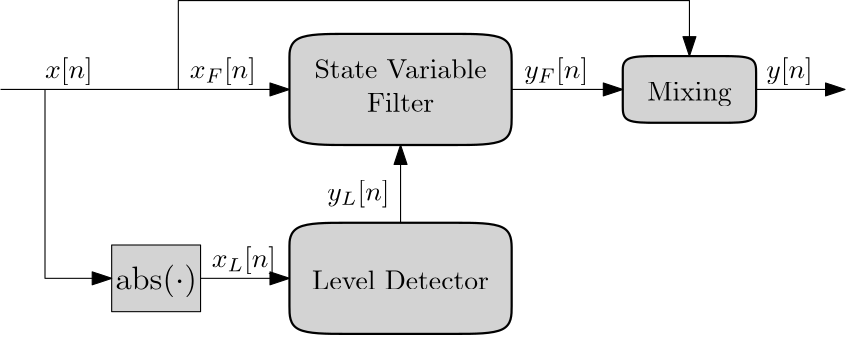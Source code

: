 <?xml version="1.0"?>
<!DOCTYPE ipe SYSTEM "ipe.dtd">
<ipe version="70206" creator="Ipe 7.2.7">
<info created="D:20170920163120" modified="D:20170925142422"/>
<ipestyle name="basic">
<symbol name="arrow/arc(spx)">
<path stroke="sym-stroke" fill="sym-stroke" pen="sym-pen">
0 0 m
-1 0.333 l
-1 -0.333 l
h
</path>
</symbol>
<symbol name="arrow/farc(spx)">
<path stroke="sym-stroke" fill="white" pen="sym-pen">
0 0 m
-1 0.333 l
-1 -0.333 l
h
</path>
</symbol>
<symbol name="arrow/ptarc(spx)">
<path stroke="sym-stroke" fill="sym-stroke" pen="sym-pen">
0 0 m
-1 0.333 l
-0.8 0 l
-1 -0.333 l
h
</path>
</symbol>
<symbol name="arrow/fptarc(spx)">
<path stroke="sym-stroke" fill="white" pen="sym-pen">
0 0 m
-1 0.333 l
-0.8 0 l
-1 -0.333 l
h
</path>
</symbol>
<symbol name="mark/circle(sx)" transformations="translations">
<path fill="sym-stroke">
0.6 0 0 0.6 0 0 e
0.4 0 0 0.4 0 0 e
</path>
</symbol>
<symbol name="mark/disk(sx)" transformations="translations">
<path fill="sym-stroke">
0.6 0 0 0.6 0 0 e
</path>
</symbol>
<symbol name="mark/fdisk(sfx)" transformations="translations">
<group>
<path fill="sym-fill">
0.5 0 0 0.5 0 0 e
</path>
<path fill="sym-stroke" fillrule="eofill">
0.6 0 0 0.6 0 0 e
0.4 0 0 0.4 0 0 e
</path>
</group>
</symbol>
<symbol name="mark/box(sx)" transformations="translations">
<path fill="sym-stroke" fillrule="eofill">
-0.6 -0.6 m
0.6 -0.6 l
0.6 0.6 l
-0.6 0.6 l
h
-0.4 -0.4 m
0.4 -0.4 l
0.4 0.4 l
-0.4 0.4 l
h
</path>
</symbol>
<symbol name="mark/square(sx)" transformations="translations">
<path fill="sym-stroke">
-0.6 -0.6 m
0.6 -0.6 l
0.6 0.6 l
-0.6 0.6 l
h
</path>
</symbol>
<symbol name="mark/fsquare(sfx)" transformations="translations">
<group>
<path fill="sym-fill">
-0.5 -0.5 m
0.5 -0.5 l
0.5 0.5 l
-0.5 0.5 l
h
</path>
<path fill="sym-stroke" fillrule="eofill">
-0.6 -0.6 m
0.6 -0.6 l
0.6 0.6 l
-0.6 0.6 l
h
-0.4 -0.4 m
0.4 -0.4 l
0.4 0.4 l
-0.4 0.4 l
h
</path>
</group>
</symbol>
<symbol name="mark/cross(sx)" transformations="translations">
<group>
<path fill="sym-stroke">
-0.43 -0.57 m
0.57 0.43 l
0.43 0.57 l
-0.57 -0.43 l
h
</path>
<path fill="sym-stroke">
-0.43 0.57 m
0.57 -0.43 l
0.43 -0.57 l
-0.57 0.43 l
h
</path>
</group>
</symbol>
<symbol name="arrow/fnormal(spx)">
<path stroke="sym-stroke" fill="white" pen="sym-pen">
0 0 m
-1 0.333 l
-1 -0.333 l
h
</path>
</symbol>
<symbol name="arrow/pointed(spx)">
<path stroke="sym-stroke" fill="sym-stroke" pen="sym-pen">
0 0 m
-1 0.333 l
-0.8 0 l
-1 -0.333 l
h
</path>
</symbol>
<symbol name="arrow/fpointed(spx)">
<path stroke="sym-stroke" fill="white" pen="sym-pen">
0 0 m
-1 0.333 l
-0.8 0 l
-1 -0.333 l
h
</path>
</symbol>
<symbol name="arrow/linear(spx)">
<path stroke="sym-stroke" pen="sym-pen">
-1 0.333 m
0 0 l
-1 -0.333 l
</path>
</symbol>
<symbol name="arrow/fdouble(spx)">
<path stroke="sym-stroke" fill="white" pen="sym-pen">
0 0 m
-1 0.333 l
-1 -0.333 l
h
-1 0 m
-2 0.333 l
-2 -0.333 l
h
</path>
</symbol>
<symbol name="arrow/double(spx)">
<path stroke="sym-stroke" fill="sym-stroke" pen="sym-pen">
0 0 m
-1 0.333 l
-1 -0.333 l
h
-1 0 m
-2 0.333 l
-2 -0.333 l
h
</path>
</symbol>
<pen name="heavier" value="0.8"/>
<pen name="fat" value="1.2"/>
<pen name="ultrafat" value="2"/>
<symbolsize name="large" value="5"/>
<symbolsize name="small" value="2"/>
<symbolsize name="tiny" value="1.1"/>
<arrowsize name="large" value="10"/>
<arrowsize name="small" value="5"/>
<arrowsize name="tiny" value="3"/>
<color name="red" value="1 0 0"/>
<color name="green" value="0 1 0"/>
<color name="blue" value="0 0 1"/>
<color name="yellow" value="1 1 0"/>
<color name="orange" value="1 0.647 0"/>
<color name="gold" value="1 0.843 0"/>
<color name="purple" value="0.627 0.125 0.941"/>
<color name="gray" value="0.745"/>
<color name="brown" value="0.647 0.165 0.165"/>
<color name="navy" value="0 0 0.502"/>
<color name="pink" value="1 0.753 0.796"/>
<color name="seagreen" value="0.18 0.545 0.341"/>
<color name="turquoise" value="0.251 0.878 0.816"/>
<color name="violet" value="0.933 0.51 0.933"/>
<color name="darkblue" value="0 0 0.545"/>
<color name="darkcyan" value="0 0.545 0.545"/>
<color name="darkgray" value="0.663"/>
<color name="darkgreen" value="0 0.392 0"/>
<color name="darkmagenta" value="0.545 0 0.545"/>
<color name="darkorange" value="1 0.549 0"/>
<color name="darkred" value="0.545 0 0"/>
<color name="lightblue" value="0.678 0.847 0.902"/>
<color name="lightcyan" value="0.878 1 1"/>
<color name="lightgray" value="0.827"/>
<color name="lightgreen" value="0.565 0.933 0.565"/>
<color name="lightyellow" value="1 1 0.878"/>
<dashstyle name="dashed" value="[4] 0"/>
<dashstyle name="dotted" value="[1 3] 0"/>
<dashstyle name="dash dotted" value="[4 2 1 2] 0"/>
<dashstyle name="dash dot dotted" value="[4 2 1 2 1 2] 0"/>
<textsize name="large" value="\large"/>
<textsize name="small" value="\small"/>
<textsize name="tiny" value="\tiny"/>
<textsize name="Large" value="\Large"/>
<textsize name="LARGE" value="\LARGE"/>
<textsize name="huge" value="\huge"/>
<textsize name="Huge" value="\Huge"/>
<textsize name="footnote" value="\footnotesize"/>
<textstyle name="center" begin="\begin{center}" end="\end{center}"/>
<textstyle name="itemize" begin="\begin{itemize}" end="\end{itemize}"/>
<textstyle name="item" begin="\begin{itemize}\item{}" end="\end{itemize}"/>
<gridsize name="4 pts" value="4"/>
<gridsize name="8 pts (~3 mm)" value="8"/>
<gridsize name="16 pts (~6 mm)" value="16"/>
<gridsize name="32 pts (~12 mm)" value="32"/>
<gridsize name="10 pts (~3.5 mm)" value="10"/>
<gridsize name="20 pts (~7 mm)" value="20"/>
<gridsize name="14 pts (~5 mm)" value="14"/>
<gridsize name="28 pts (~10 mm)" value="28"/>
<gridsize name="56 pts (~20 mm)" value="56"/>
<anglesize name="90 deg" value="90"/>
<anglesize name="60 deg" value="60"/>
<anglesize name="45 deg" value="45"/>
<anglesize name="30 deg" value="30"/>
<anglesize name="22.5 deg" value="22.5"/>
<opacity name="10%" value="0.1"/>
<opacity name="30%" value="0.3"/>
<opacity name="50%" value="0.5"/>
<opacity name="75%" value="0.75"/>
<tiling name="falling" angle="-60" step="4" width="1"/>
<tiling name="rising" angle="30" step="4" width="1"/>
</ipestyle>
<page>
<layer name="alpha"/>
<view layers="alpha" active="alpha"/>
<path layer="alpha" matrix="1.25 0 0 0.625 -120 200" stroke="black" fill="lightgray" pen="heavier">
256 688
256 704
272 704
288 704
304 704
320 704
320 688
320 672
320 656
320 640
304 640
288 640
272 640
256 640
256 656
256 672
256 688
256 688 u
</path>
<text matrix="1 0 0 1 64 -24" transformations="translations" pos="176 640" stroke="black" type="label" width="63.678" height="6.918" depth="0" halign="center" valign="baseline">Level Detector</text>
<path matrix="1.25 0 0 0.625 -120 268" stroke="black" fill="lightgray" pen="heavier">
256 688
256 704
272 704
288 704
304 704
320 704
320 688
320 672
320 656
320 640
304 640
288 640
272 640
256 640
256 656
256 672
256 688
256 688 u
</path>
<text matrix="1 0 0 1 64 52" transformations="translations" pos="176 640" stroke="black" type="label" width="62.018" height="6.918" depth="0" halign="center" valign="baseline">State Variable</text>
<text matrix="1 0 0 1 -136 96" transformations="translations" pos="376 584" stroke="black" type="label" width="24.242" height="6.918" depth="0" halign="center" valign="baseline">Filter</text>
<path matrix="0.75 0 0 0.375 128 436" stroke="black" fill="lightgray" pen="heavier">
256 688
256 704
272 704
288 704
304 704
320 704
320 688
320 672
320 656
320 640
304 640
288 640
272 640
256 640
256 656
256 672
256 688
256 688 u
</path>
<text matrix="1 0 0 1 0 28" transformations="translations" pos="344 656" stroke="black" type="label" width="30.441" height="6.815" depth="1.93" halign="center" valign="baseline">Mixing</text>
<path matrix="1 0 0 0.75 -216 140" stroke="black" fill="lightgray">
352 656 m
352 624 l
384 624 l
384 656 l
h
</path>
<text matrix="1 0 0 1 -192 -40" transformations="translations" pos="344 656" stroke="black" type="label" width="29.399" height="8.965" depth="2.99" halign="center" valign="baseline" size="large" style="math">\mbox{abs}(\cdot)</text>
<path matrix="1 0 0 1 8 -20" stroke="black" arrow="normal/normal">
160 640 m
192 640 l
</path>
<text matrix="1 0 0 1 -108 -4" transformations="translations" pos="280 628" stroke="black" type="label" width="23.172" height="7.473" depth="2.49" valign="baseline" style="math">x_L[n]</text>
<path stroke="black" arrow="normal/normal">
240 640 m
240 668 l
</path>
<text matrix="1 0 0 1 -44 20" transformations="translations" pos="280 628" stroke="black" type="label" width="22.363" height="7.473" depth="2.49" halign="right" valign="baseline" style="math">y_L[n]</text>
<path stroke="black" arrow="normal/normal">
96 688 m
200 688 l
</path>
<path stroke="black" arrow="normal/normal">
112 688 m
112 620 l
136 620 l
</path>
<path stroke="black" arrow="normal/normal">
280 688 m
320 688 l
</path>
<path stroke="black" arrow="normal/normal">
160 688 m
160 720 l
344 720 l
344 700 l
</path>
<path stroke="black" arrow="normal/normal">
368 688 m
400 688 l
</path>
<text transformations="translations" pos="112 692" stroke="black" type="label" width="17.209" height="7.473" depth="2.49" valign="baseline" style="math">x[n]</text>
<text transformations="translations" pos="176 692" stroke="black" type="label" width="23.832" height="7.473" depth="2.49" halign="center" valign="baseline" style="math">x_F[n]</text>
<text transformations="translations" pos="296 692" stroke="black" type="label" width="23.022" height="7.473" depth="2.49" halign="center" valign="baseline" style="math">y_F[n]</text>
<text transformations="translations" pos="380 692" stroke="black" type="label" width="16.757" height="7.473" depth="2.49" halign="center" valign="baseline" style="math">y[n]</text>
</page>
</ipe>
